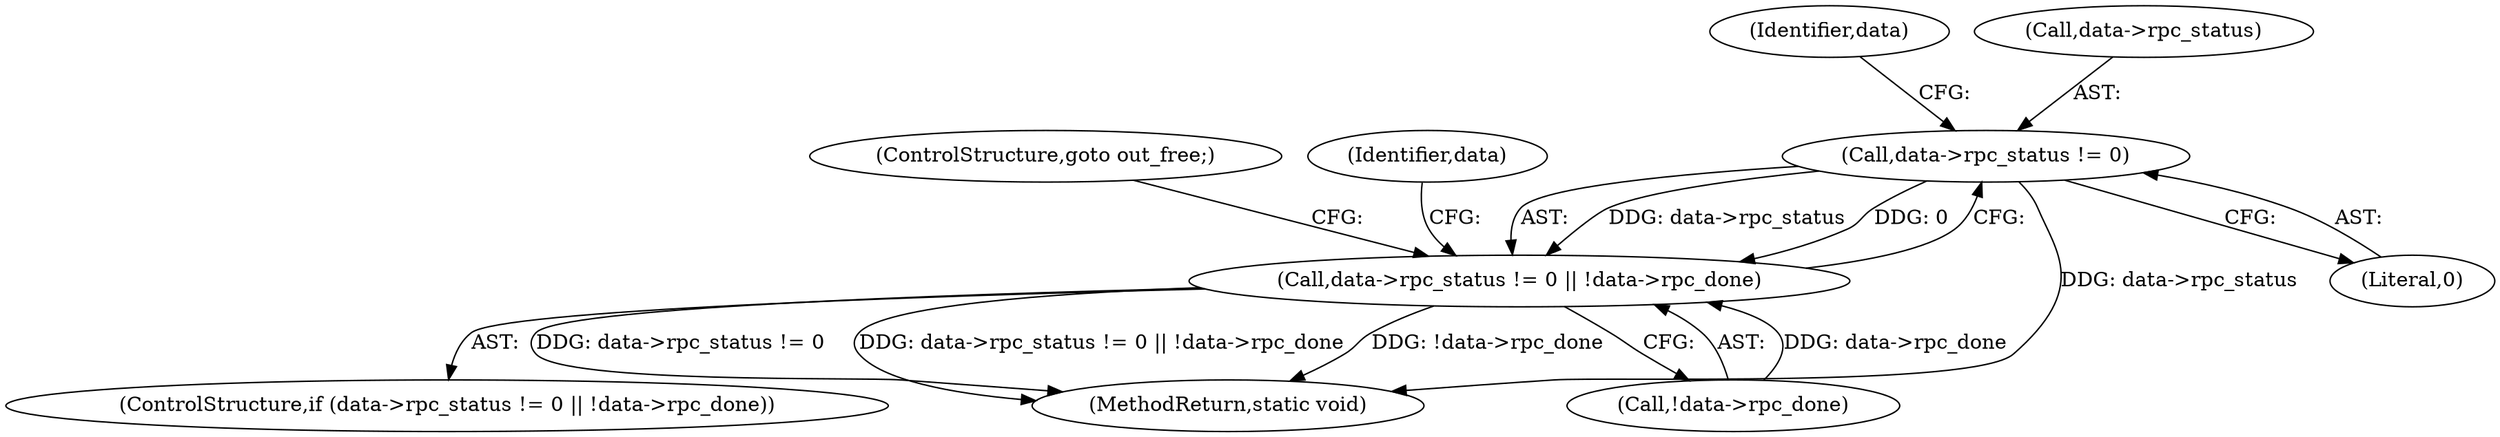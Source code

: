 digraph "0_linux_dc0b027dfadfcb8a5504f7d8052754bf8d501ab9_15@pointer" {
"1000123" [label="(Call,data->rpc_status != 0)"];
"1000122" [label="(Call,data->rpc_status != 0 || !data->rpc_done)"];
"1000121" [label="(ControlStructure,if (data->rpc_status != 0 || !data->rpc_done))"];
"1000123" [label="(Call,data->rpc_status != 0)"];
"1000132" [label="(ControlStructure,goto out_free;)"];
"1000130" [label="(Identifier,data)"];
"1000164" [label="(MethodReturn,static void)"];
"1000124" [label="(Call,data->rpc_status)"];
"1000128" [label="(Call,!data->rpc_done)"];
"1000122" [label="(Call,data->rpc_status != 0 || !data->rpc_done)"];
"1000137" [label="(Identifier,data)"];
"1000127" [label="(Literal,0)"];
"1000123" -> "1000122"  [label="AST: "];
"1000123" -> "1000127"  [label="CFG: "];
"1000124" -> "1000123"  [label="AST: "];
"1000127" -> "1000123"  [label="AST: "];
"1000130" -> "1000123"  [label="CFG: "];
"1000122" -> "1000123"  [label="CFG: "];
"1000123" -> "1000164"  [label="DDG: data->rpc_status"];
"1000123" -> "1000122"  [label="DDG: data->rpc_status"];
"1000123" -> "1000122"  [label="DDG: 0"];
"1000122" -> "1000121"  [label="AST: "];
"1000122" -> "1000128"  [label="CFG: "];
"1000128" -> "1000122"  [label="AST: "];
"1000132" -> "1000122"  [label="CFG: "];
"1000137" -> "1000122"  [label="CFG: "];
"1000122" -> "1000164"  [label="DDG: data->rpc_status != 0"];
"1000122" -> "1000164"  [label="DDG: data->rpc_status != 0 || !data->rpc_done"];
"1000122" -> "1000164"  [label="DDG: !data->rpc_done"];
"1000128" -> "1000122"  [label="DDG: data->rpc_done"];
}
